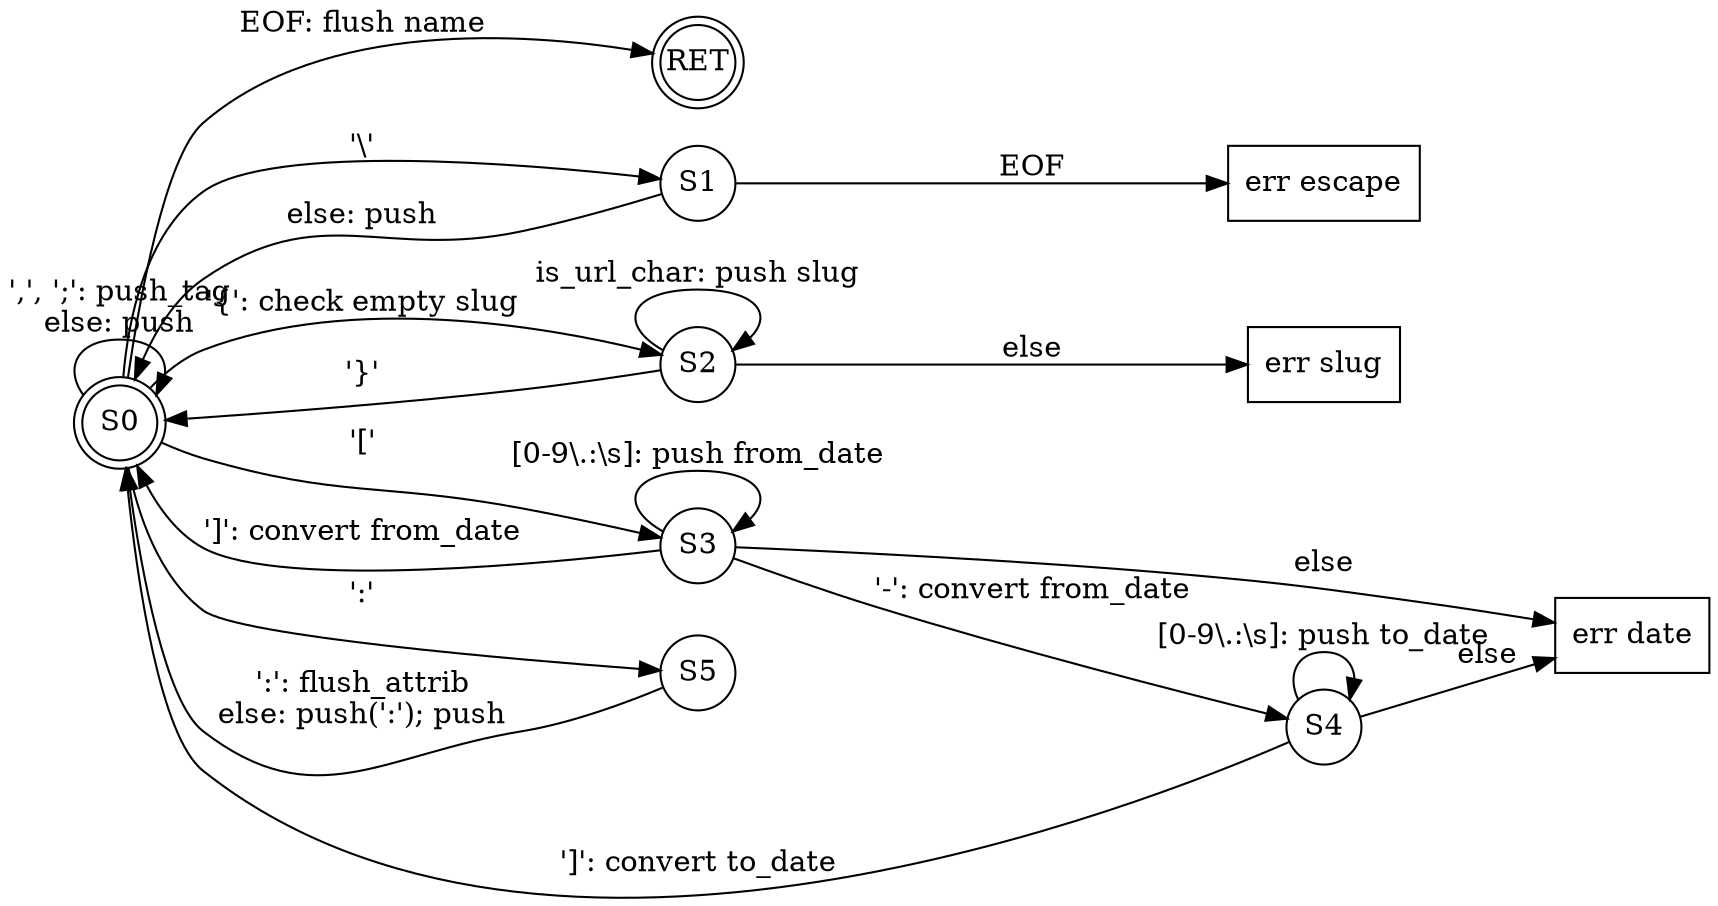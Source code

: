 digraph tag_state_machine {
	rankdir=LR;
	node [fixedsize=true, width=0.5, height=0.5];
	node [shape = doublecircle]; S0; RET;
	node [shape = circle]; S1; S2; S3; S4; S5;

	node [shape = rectangle, fixedsize=false];
	E0 [label = "err escape"];
	E1 [label = "err slug"];
	E2 [label = "err date"];

	S0 -> S1 [ label = "'\\'" ];
	S0 -> S2 [ label = "'{': check empty slug" ];
	S0 -> S3 [ label = "'['" ];
	S0 -> S5 [ label = "':'"];
	S0 -> S0 [ label = "',', ';': push_tag\nelse: push" ];
	S0 -> RET [ label = "EOF: flush name" ];

	S1 -> E0 [ label = "EOF" ];
	S1 -> S0 [ label = "else: push" ];
	
	S2 -> S2 [ label = "is_url_char: push slug" ];
	S2 -> S0 [ label = "'}'" ];
	S2 -> E1 [ label = "else"];

	S3 -> S3 [ label = "[0-9\\.:\\s]: push from_date" ]
	S3 -> S4 [ label = "'-': convert from_date" ]
	S3 -> S0 [ label = "']': convert from_date" ]
	S3 -> E2 [ label = "else" ];

	S4 -> S4 [ label = "[0-9\\.:\\s]: push to_date" ];
	S4 -> S0 [ label = "']': convert to_date" ]
	S4 -> E2 [ label = "else" ];
	
	S5 -> S0 [ label = "':': flush_attrib\nelse: push(':'); push" ]
}
